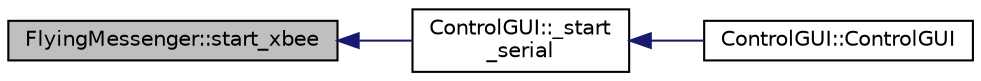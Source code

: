 digraph "FlyingMessenger::start_xbee"
{
 // INTERACTIVE_SVG=YES
  edge [fontname="Helvetica",fontsize="10",labelfontname="Helvetica",labelfontsize="10"];
  node [fontname="Helvetica",fontsize="10",shape=record];
  rankdir="LR";
  Node45 [label="FlyingMessenger::start_xbee",height=0.2,width=0.4,color="black", fillcolor="grey75", style="filled", fontcolor="black"];
  Node45 -> Node46 [dir="back",color="midnightblue",fontsize="10",style="solid",fontname="Helvetica"];
  Node46 [label="ControlGUI::_start\l_serial",height=0.2,width=0.4,color="black", fillcolor="white", style="filled",URL="$class_control_g_u_i.html#ab56193e598145a8ad679029abaf0fd46",tooltip="Initializes the selected communication device using flyingMessenger&#39;s start_xbee method. "];
  Node46 -> Node47 [dir="back",color="midnightblue",fontsize="10",style="solid",fontname="Helvetica"];
  Node47 [label="ControlGUI::ControlGUI",height=0.2,width=0.4,color="black", fillcolor="white", style="filled",URL="$class_control_g_u_i.html#a3ac837dec598621fcdd71fd64ff013fd",tooltip="Constructor of a ControlGUI object. "];
}
